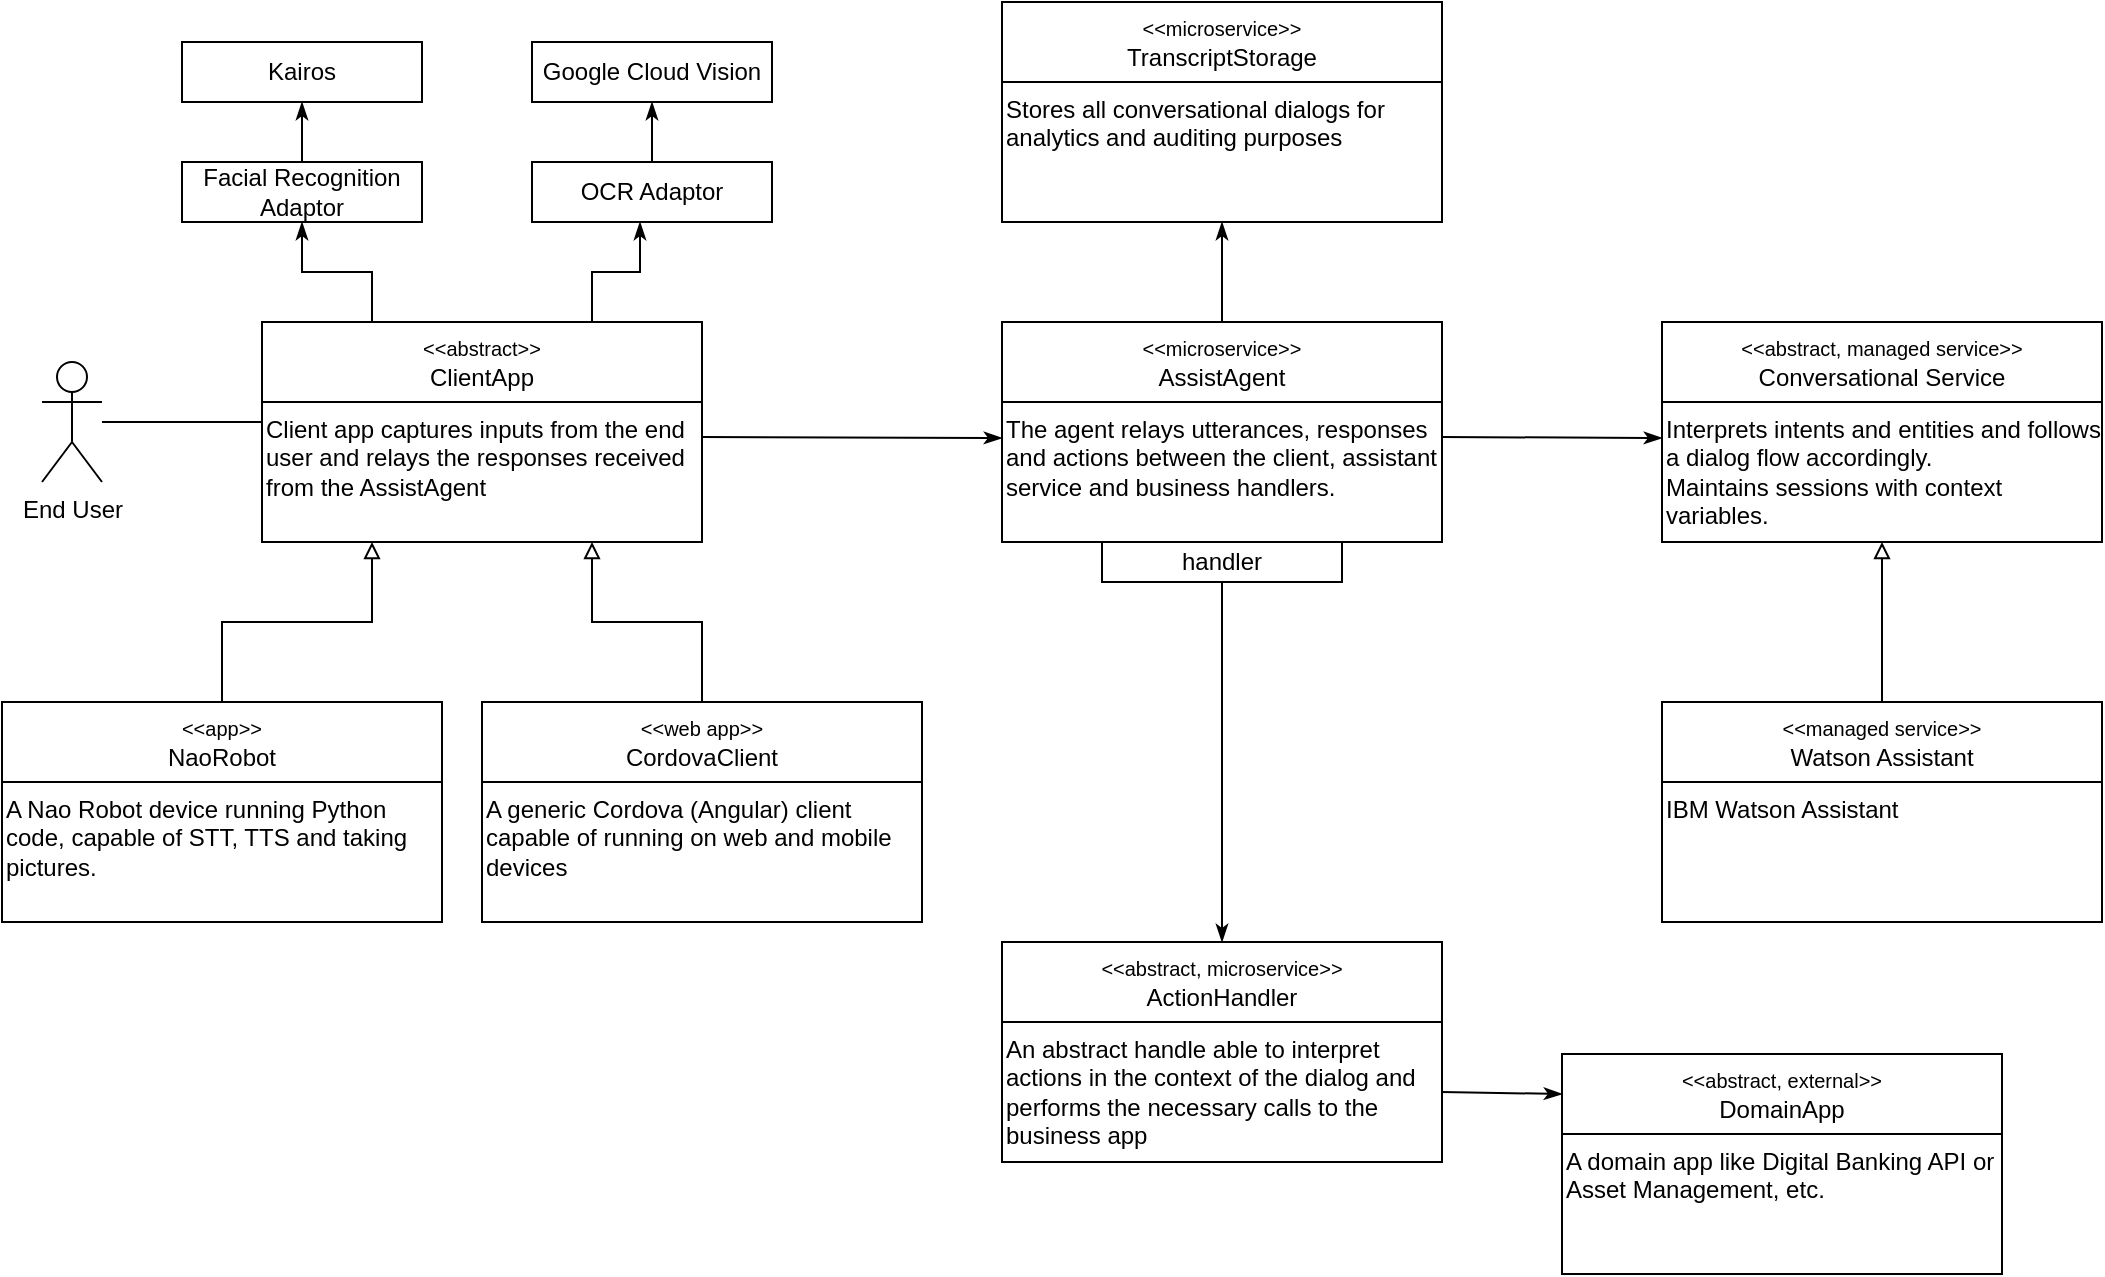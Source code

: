 <mxfile version="13.7.7" type="device"><diagram id="bZ4cBfaUTh17gAtq2Y9a" name="Architecture"><mxGraphModel dx="1426" dy="677" grid="1" gridSize="10" guides="1" tooltips="1" connect="1" arrows="1" fold="1" page="1" pageScale="1" pageWidth="850" pageHeight="1100" math="0" shadow="0"><root><mxCell id="0"/><mxCell id="1" parent="0"/><mxCell id="fm4g43hlqbTbFc7bW3lu-1" value="" style="group" vertex="1" connectable="0" parent="1"><mxGeometry x="540" y="250" width="220" height="110" as="geometry"/></mxCell><mxCell id="fm4g43hlqbTbFc7bW3lu-2" value="" style="rounded=0;whiteSpace=wrap;html=1;" vertex="1" parent="fm4g43hlqbTbFc7bW3lu-1"><mxGeometry width="220" height="110" as="geometry"/></mxCell><object label="&lt;font style=&quot;font-size: 10px&quot;&gt;&amp;lt;&amp;lt;microservice&amp;gt;&amp;gt;&lt;/font&gt;&lt;br&gt;%Name%" Name="AssistAgent" placeholders="1" id="fm4g43hlqbTbFc7bW3lu-3"><mxCell style="rounded=0;whiteSpace=wrap;html=1;" vertex="1" parent="fm4g43hlqbTbFc7bW3lu-1"><mxGeometry width="220" height="40" as="geometry"/></mxCell></object><object label="%Description%" placeholders="1" Description="The agent relays utterances, responses and actions between the client, assistant service and business handlers." id="fm4g43hlqbTbFc7bW3lu-4"><mxCell style="rounded=0;whiteSpace=wrap;html=1;align=left;verticalAlign=top;" vertex="1" parent="fm4g43hlqbTbFc7bW3lu-1"><mxGeometry y="40" width="220" height="70" as="geometry"/></mxCell></object><mxCell id="fm4g43hlqbTbFc7bW3lu-5" value="" style="group" vertex="1" connectable="0" parent="1"><mxGeometry x="170" y="250" width="220" height="110" as="geometry"/></mxCell><mxCell id="fm4g43hlqbTbFc7bW3lu-6" value="" style="rounded=0;whiteSpace=wrap;html=1;" vertex="1" parent="fm4g43hlqbTbFc7bW3lu-5"><mxGeometry width="220" height="110" as="geometry"/></mxCell><object label="&lt;font style=&quot;font-size: 10px&quot;&gt;&amp;lt;&amp;lt;abstract&amp;gt;&amp;gt;&lt;/font&gt;&lt;br&gt;ClientApp" Name="--name--" placeholders="1" id="fm4g43hlqbTbFc7bW3lu-7"><mxCell style="rounded=0;whiteSpace=wrap;html=1;" vertex="1" parent="fm4g43hlqbTbFc7bW3lu-5"><mxGeometry width="220" height="40" as="geometry"/></mxCell></object><object label="Client app captures inputs from the end user and relays the responses received from the AssistAgent" placeholders="1" Description="--description--" id="fm4g43hlqbTbFc7bW3lu-8"><mxCell style="rounded=0;whiteSpace=wrap;html=1;align=left;verticalAlign=top;" vertex="1" parent="fm4g43hlqbTbFc7bW3lu-5"><mxGeometry y="40" width="220" height="70" as="geometry"/></mxCell></object><mxCell id="fm4g43hlqbTbFc7bW3lu-12" style="edgeStyle=orthogonalEdgeStyle;rounded=0;orthogonalLoop=1;jettySize=auto;html=1;entryX=0;entryY=0.143;entryDx=0;entryDy=0;entryPerimeter=0;endArrow=none;endFill=0;" edge="1" parent="1" source="fm4g43hlqbTbFc7bW3lu-9" target="fm4g43hlqbTbFc7bW3lu-8"><mxGeometry relative="1" as="geometry"/></mxCell><mxCell id="fm4g43hlqbTbFc7bW3lu-9" value="End User" style="shape=umlActor;verticalLabelPosition=bottom;verticalAlign=top;html=1;outlineConnect=0;" vertex="1" parent="1"><mxGeometry x="60" y="270" width="30" height="60" as="geometry"/></mxCell><mxCell id="fm4g43hlqbTbFc7bW3lu-13" value="" style="group" vertex="1" connectable="0" parent="1"><mxGeometry x="280" y="440" width="220" height="110" as="geometry"/></mxCell><mxCell id="fm4g43hlqbTbFc7bW3lu-14" value="" style="rounded=0;whiteSpace=wrap;html=1;" vertex="1" parent="fm4g43hlqbTbFc7bW3lu-13"><mxGeometry width="220" height="110" as="geometry"/></mxCell><object label="&lt;font style=&quot;font-size: 10px&quot;&gt;&amp;lt;&amp;lt;web app&amp;gt;&amp;gt;&lt;/font&gt;&lt;br&gt;CordovaClient" Name="--name--" placeholders="1" id="fm4g43hlqbTbFc7bW3lu-15"><mxCell style="rounded=0;whiteSpace=wrap;html=1;" vertex="1" parent="fm4g43hlqbTbFc7bW3lu-13"><mxGeometry width="220" height="40" as="geometry"/></mxCell></object><object label="A generic Cordova (Angular) client capable of running on web and mobile devices" placeholders="1" Description="--description--" id="fm4g43hlqbTbFc7bW3lu-16"><mxCell style="rounded=0;whiteSpace=wrap;html=1;align=left;verticalAlign=top;" vertex="1" parent="fm4g43hlqbTbFc7bW3lu-13"><mxGeometry y="40" width="220" height="70" as="geometry"/></mxCell></object><mxCell id="fm4g43hlqbTbFc7bW3lu-17" style="edgeStyle=orthogonalEdgeStyle;rounded=0;orthogonalLoop=1;jettySize=auto;html=1;entryX=0.75;entryY=1;entryDx=0;entryDy=0;endArrow=block;endFill=0;" edge="1" parent="1" source="fm4g43hlqbTbFc7bW3lu-15" target="fm4g43hlqbTbFc7bW3lu-8"><mxGeometry relative="1" as="geometry"/></mxCell><mxCell id="fm4g43hlqbTbFc7bW3lu-18" value="" style="group" vertex="1" connectable="0" parent="1"><mxGeometry x="40" y="440" width="220" height="110" as="geometry"/></mxCell><mxCell id="fm4g43hlqbTbFc7bW3lu-19" value="" style="rounded=0;whiteSpace=wrap;html=1;" vertex="1" parent="fm4g43hlqbTbFc7bW3lu-18"><mxGeometry width="220" height="110" as="geometry"/></mxCell><object label="&lt;font style=&quot;font-size: 10px&quot;&gt;&amp;lt;&amp;lt;app&amp;gt;&amp;gt;&lt;/font&gt;&lt;br&gt;NaoRobot" Name="--name--" placeholders="1" id="fm4g43hlqbTbFc7bW3lu-20"><mxCell style="rounded=0;whiteSpace=wrap;html=1;" vertex="1" parent="fm4g43hlqbTbFc7bW3lu-18"><mxGeometry width="220" height="40" as="geometry"/></mxCell></object><object label="A Nao Robot device running Python code, capable of STT, TTS and taking pictures." placeholders="1" Description="--description--" id="fm4g43hlqbTbFc7bW3lu-21"><mxCell style="rounded=0;whiteSpace=wrap;html=1;align=left;verticalAlign=top;" vertex="1" parent="fm4g43hlqbTbFc7bW3lu-18"><mxGeometry y="40" width="220" height="70" as="geometry"/></mxCell></object><mxCell id="fm4g43hlqbTbFc7bW3lu-22" style="edgeStyle=orthogonalEdgeStyle;rounded=0;orthogonalLoop=1;jettySize=auto;html=1;exitX=0.5;exitY=0;exitDx=0;exitDy=0;entryX=0.25;entryY=1;entryDx=0;entryDy=0;endArrow=block;endFill=0;" edge="1" parent="1" source="fm4g43hlqbTbFc7bW3lu-20" target="fm4g43hlqbTbFc7bW3lu-8"><mxGeometry relative="1" as="geometry"/></mxCell><mxCell id="fm4g43hlqbTbFc7bW3lu-23" style="rounded=0;orthogonalLoop=1;jettySize=auto;html=1;exitX=1;exitY=0.25;exitDx=0;exitDy=0;endArrow=classicThin;endFill=1;" edge="1" parent="1" source="fm4g43hlqbTbFc7bW3lu-8"><mxGeometry relative="1" as="geometry"><mxPoint x="540" y="308" as="targetPoint"/></mxGeometry></mxCell><mxCell id="fm4g43hlqbTbFc7bW3lu-24" value="" style="group" vertex="1" connectable="0" parent="1"><mxGeometry x="870" y="250" width="220" height="110" as="geometry"/></mxCell><mxCell id="fm4g43hlqbTbFc7bW3lu-25" value="" style="rounded=0;whiteSpace=wrap;html=1;" vertex="1" parent="fm4g43hlqbTbFc7bW3lu-24"><mxGeometry width="220" height="110" as="geometry"/></mxCell><object label="&lt;font style=&quot;font-size: 10px&quot;&gt;&amp;lt;&amp;lt;abstract, managed service&amp;gt;&amp;gt;&lt;/font&gt;&lt;br&gt;Conversational Service" Name="--name--" placeholders="1" id="fm4g43hlqbTbFc7bW3lu-26"><mxCell style="rounded=0;whiteSpace=wrap;html=1;" vertex="1" parent="fm4g43hlqbTbFc7bW3lu-24"><mxGeometry width="220" height="40" as="geometry"/></mxCell></object><object label="Interprets intents and entities and follows a dialog flow accordingly.&amp;nbsp;&lt;br&gt;Maintains sessions with context variables." placeholders="1" Description="--description--" id="fm4g43hlqbTbFc7bW3lu-27"><mxCell style="rounded=0;whiteSpace=wrap;html=1;align=left;verticalAlign=top;" vertex="1" parent="fm4g43hlqbTbFc7bW3lu-24"><mxGeometry y="40" width="220" height="70" as="geometry"/></mxCell></object><mxCell id="fm4g43hlqbTbFc7bW3lu-28" style="rounded=0;orthogonalLoop=1;jettySize=auto;html=1;exitX=1;exitY=0.25;exitDx=0;exitDy=0;endArrow=classicThin;endFill=1;" edge="1" parent="1" source="fm4g43hlqbTbFc7bW3lu-4"><mxGeometry relative="1" as="geometry"><mxPoint x="870" y="308" as="targetPoint"/></mxGeometry></mxCell><mxCell id="fm4g43hlqbTbFc7bW3lu-29" value="" style="group" vertex="1" connectable="0" parent="1"><mxGeometry x="870" y="440" width="220" height="110" as="geometry"/></mxCell><mxCell id="fm4g43hlqbTbFc7bW3lu-30" value="" style="rounded=0;whiteSpace=wrap;html=1;" vertex="1" parent="fm4g43hlqbTbFc7bW3lu-29"><mxGeometry width="220" height="110" as="geometry"/></mxCell><object label="&lt;font style=&quot;font-size: 10px&quot;&gt;&amp;lt;&amp;lt;managed service&amp;gt;&amp;gt;&lt;/font&gt;&lt;br&gt;Watson Assistant" Name="--name--" placeholders="1" id="fm4g43hlqbTbFc7bW3lu-31"><mxCell style="rounded=0;whiteSpace=wrap;html=1;" vertex="1" parent="fm4g43hlqbTbFc7bW3lu-29"><mxGeometry width="220" height="40" as="geometry"/></mxCell></object><object label="IBM Watson Assistant" placeholders="1" Description="--description--" id="fm4g43hlqbTbFc7bW3lu-32"><mxCell style="rounded=0;whiteSpace=wrap;html=1;align=left;verticalAlign=top;" vertex="1" parent="fm4g43hlqbTbFc7bW3lu-29"><mxGeometry y="40" width="220" height="70" as="geometry"/></mxCell></object><mxCell id="fm4g43hlqbTbFc7bW3lu-33" style="edgeStyle=none;rounded=0;orthogonalLoop=1;jettySize=auto;html=1;entryX=0.5;entryY=1;entryDx=0;entryDy=0;endArrow=block;endFill=0;" edge="1" parent="1" source="fm4g43hlqbTbFc7bW3lu-31" target="fm4g43hlqbTbFc7bW3lu-27"><mxGeometry relative="1" as="geometry"/></mxCell><mxCell id="fm4g43hlqbTbFc7bW3lu-34" value="" style="group" vertex="1" connectable="0" parent="1"><mxGeometry x="540" y="560" width="220" height="110" as="geometry"/></mxCell><mxCell id="fm4g43hlqbTbFc7bW3lu-35" value="" style="rounded=0;whiteSpace=wrap;html=1;" vertex="1" parent="fm4g43hlqbTbFc7bW3lu-34"><mxGeometry width="220" height="110" as="geometry"/></mxCell><object label="&lt;font style=&quot;font-size: 10px&quot;&gt;&amp;lt;&amp;lt;abstract, microservice&amp;gt;&amp;gt;&lt;/font&gt;&lt;br&gt;ActionHandler" Name="--name--" placeholders="1" id="fm4g43hlqbTbFc7bW3lu-36"><mxCell style="rounded=0;whiteSpace=wrap;html=1;" vertex="1" parent="fm4g43hlqbTbFc7bW3lu-34"><mxGeometry width="220" height="40" as="geometry"/></mxCell></object><object label="An abstract handle able to interpret actions in the context of the dialog and performs the necessary calls to the business app" placeholders="1" Description="--description--" id="fm4g43hlqbTbFc7bW3lu-37"><mxCell style="rounded=0;whiteSpace=wrap;html=1;align=left;verticalAlign=top;" vertex="1" parent="fm4g43hlqbTbFc7bW3lu-34"><mxGeometry y="40" width="220" height="70" as="geometry"/></mxCell></object><mxCell id="fm4g43hlqbTbFc7bW3lu-40" style="edgeStyle=none;rounded=0;orthogonalLoop=1;jettySize=auto;html=1;entryX=0.5;entryY=0;entryDx=0;entryDy=0;endArrow=classicThin;endFill=1;" edge="1" parent="1" source="fm4g43hlqbTbFc7bW3lu-39" target="fm4g43hlqbTbFc7bW3lu-36"><mxGeometry relative="1" as="geometry"/></mxCell><mxCell id="fm4g43hlqbTbFc7bW3lu-39" value="handler" style="rounded=0;whiteSpace=wrap;html=1;" vertex="1" parent="1"><mxGeometry x="590" y="360" width="120" height="20" as="geometry"/></mxCell><mxCell id="fm4g43hlqbTbFc7bW3lu-41" value="" style="group" vertex="1" connectable="0" parent="1"><mxGeometry x="820" y="616" width="220" height="110" as="geometry"/></mxCell><mxCell id="fm4g43hlqbTbFc7bW3lu-42" value="" style="rounded=0;whiteSpace=wrap;html=1;" vertex="1" parent="fm4g43hlqbTbFc7bW3lu-41"><mxGeometry width="220" height="110" as="geometry"/></mxCell><object label="&lt;font style=&quot;font-size: 10px&quot;&gt;&amp;lt;&amp;lt;abstract, external&amp;gt;&amp;gt;&lt;/font&gt;&lt;br&gt;DomainApp" Name="--name--" placeholders="1" id="fm4g43hlqbTbFc7bW3lu-43"><mxCell style="rounded=0;whiteSpace=wrap;html=1;" vertex="1" parent="fm4g43hlqbTbFc7bW3lu-41"><mxGeometry width="220" height="40" as="geometry"/></mxCell></object><object label="A domain app like Digital Banking API or Asset Management, etc." placeholders="1" Description="--description--" id="fm4g43hlqbTbFc7bW3lu-44"><mxCell style="rounded=0;whiteSpace=wrap;html=1;align=left;verticalAlign=top;" vertex="1" parent="fm4g43hlqbTbFc7bW3lu-41"><mxGeometry y="40" width="220" height="70" as="geometry"/></mxCell></object><mxCell id="fm4g43hlqbTbFc7bW3lu-45" style="edgeStyle=none;rounded=0;orthogonalLoop=1;jettySize=auto;html=1;exitX=1;exitY=0.5;exitDx=0;exitDy=0;entryX=0;entryY=0.5;entryDx=0;entryDy=0;endArrow=classicThin;endFill=1;" edge="1" parent="1" source="fm4g43hlqbTbFc7bW3lu-37" target="fm4g43hlqbTbFc7bW3lu-43"><mxGeometry relative="1" as="geometry"/></mxCell><mxCell id="fm4g43hlqbTbFc7bW3lu-60" style="edgeStyle=orthogonalEdgeStyle;rounded=0;orthogonalLoop=1;jettySize=auto;html=1;exitX=0.5;exitY=0;exitDx=0;exitDy=0;entryX=0.5;entryY=1;entryDx=0;entryDy=0;startArrow=none;startFill=0;endArrow=classicThin;endFill=1;" edge="1" parent="1" source="fm4g43hlqbTbFc7bW3lu-46" target="fm4g43hlqbTbFc7bW3lu-50"><mxGeometry relative="1" as="geometry"/></mxCell><mxCell id="fm4g43hlqbTbFc7bW3lu-46" value="OCR Adaptor" style="rounded=0;whiteSpace=wrap;html=1;" vertex="1" parent="1"><mxGeometry x="305" y="170" width="120" height="30" as="geometry"/></mxCell><mxCell id="fm4g43hlqbTbFc7bW3lu-47" style="edgeStyle=orthogonalEdgeStyle;rounded=0;orthogonalLoop=1;jettySize=auto;html=1;exitX=0.75;exitY=0;exitDx=0;exitDy=0;entryX=0.45;entryY=1;entryDx=0;entryDy=0;entryPerimeter=0;endArrow=classicThin;endFill=1;startArrow=none;startFill=0;" edge="1" parent="1" source="fm4g43hlqbTbFc7bW3lu-7" target="fm4g43hlqbTbFc7bW3lu-46"><mxGeometry relative="1" as="geometry"/></mxCell><mxCell id="fm4g43hlqbTbFc7bW3lu-59" style="edgeStyle=orthogonalEdgeStyle;rounded=0;orthogonalLoop=1;jettySize=auto;html=1;exitX=0.5;exitY=0;exitDx=0;exitDy=0;entryX=0.5;entryY=1;entryDx=0;entryDy=0;startArrow=none;startFill=0;endArrow=classicThin;endFill=1;" edge="1" parent="1" source="fm4g43hlqbTbFc7bW3lu-48" target="fm4g43hlqbTbFc7bW3lu-51"><mxGeometry relative="1" as="geometry"/></mxCell><mxCell id="fm4g43hlqbTbFc7bW3lu-48" value="Facial Recognition Adaptor" style="rounded=0;whiteSpace=wrap;html=1;" vertex="1" parent="1"><mxGeometry x="130" y="170" width="120" height="30" as="geometry"/></mxCell><mxCell id="fm4g43hlqbTbFc7bW3lu-49" style="edgeStyle=orthogonalEdgeStyle;rounded=0;orthogonalLoop=1;jettySize=auto;html=1;exitX=0.25;exitY=0;exitDx=0;exitDy=0;entryX=0.5;entryY=1;entryDx=0;entryDy=0;startArrow=none;startFill=0;endArrow=classicThin;endFill=1;" edge="1" parent="1" source="fm4g43hlqbTbFc7bW3lu-7" target="fm4g43hlqbTbFc7bW3lu-48"><mxGeometry relative="1" as="geometry"/></mxCell><mxCell id="fm4g43hlqbTbFc7bW3lu-50" value="Google Cloud Vision" style="rounded=0;whiteSpace=wrap;html=1;" vertex="1" parent="1"><mxGeometry x="305" y="110" width="120" height="30" as="geometry"/></mxCell><mxCell id="fm4g43hlqbTbFc7bW3lu-51" value="Kairos" style="rounded=0;whiteSpace=wrap;html=1;" vertex="1" parent="1"><mxGeometry x="130" y="110" width="120" height="30" as="geometry"/></mxCell><mxCell id="fm4g43hlqbTbFc7bW3lu-54" value="" style="group" vertex="1" connectable="0" parent="1"><mxGeometry x="540" y="90" width="220" height="110" as="geometry"/></mxCell><mxCell id="fm4g43hlqbTbFc7bW3lu-55" value="" style="rounded=0;whiteSpace=wrap;html=1;" vertex="1" parent="fm4g43hlqbTbFc7bW3lu-54"><mxGeometry width="220" height="110" as="geometry"/></mxCell><object label="&lt;font style=&quot;font-size: 10px&quot;&gt;&amp;lt;&amp;lt;microservice&amp;gt;&amp;gt;&lt;/font&gt;&lt;br&gt;%Name%" Name="TranscriptStorage" placeholders="1" id="fm4g43hlqbTbFc7bW3lu-56"><mxCell style="rounded=0;whiteSpace=wrap;html=1;" vertex="1" parent="fm4g43hlqbTbFc7bW3lu-54"><mxGeometry width="220" height="40" as="geometry"/></mxCell></object><object label="Stores all conversational dialogs for analytics and auditing purposes" placeholders="1" Description="--description--" id="fm4g43hlqbTbFc7bW3lu-57"><mxCell style="rounded=0;whiteSpace=wrap;html=1;align=left;verticalAlign=top;" vertex="1" parent="fm4g43hlqbTbFc7bW3lu-54"><mxGeometry y="40" width="220" height="70" as="geometry"/></mxCell></object><mxCell id="fm4g43hlqbTbFc7bW3lu-58" style="edgeStyle=orthogonalEdgeStyle;rounded=0;orthogonalLoop=1;jettySize=auto;html=1;exitX=0.5;exitY=0;exitDx=0;exitDy=0;entryX=0.5;entryY=1;entryDx=0;entryDy=0;startArrow=none;startFill=0;endArrow=classicThin;endFill=1;" edge="1" parent="1" source="fm4g43hlqbTbFc7bW3lu-3" target="fm4g43hlqbTbFc7bW3lu-57"><mxGeometry relative="1" as="geometry"/></mxCell></root></mxGraphModel></diagram></mxfile>